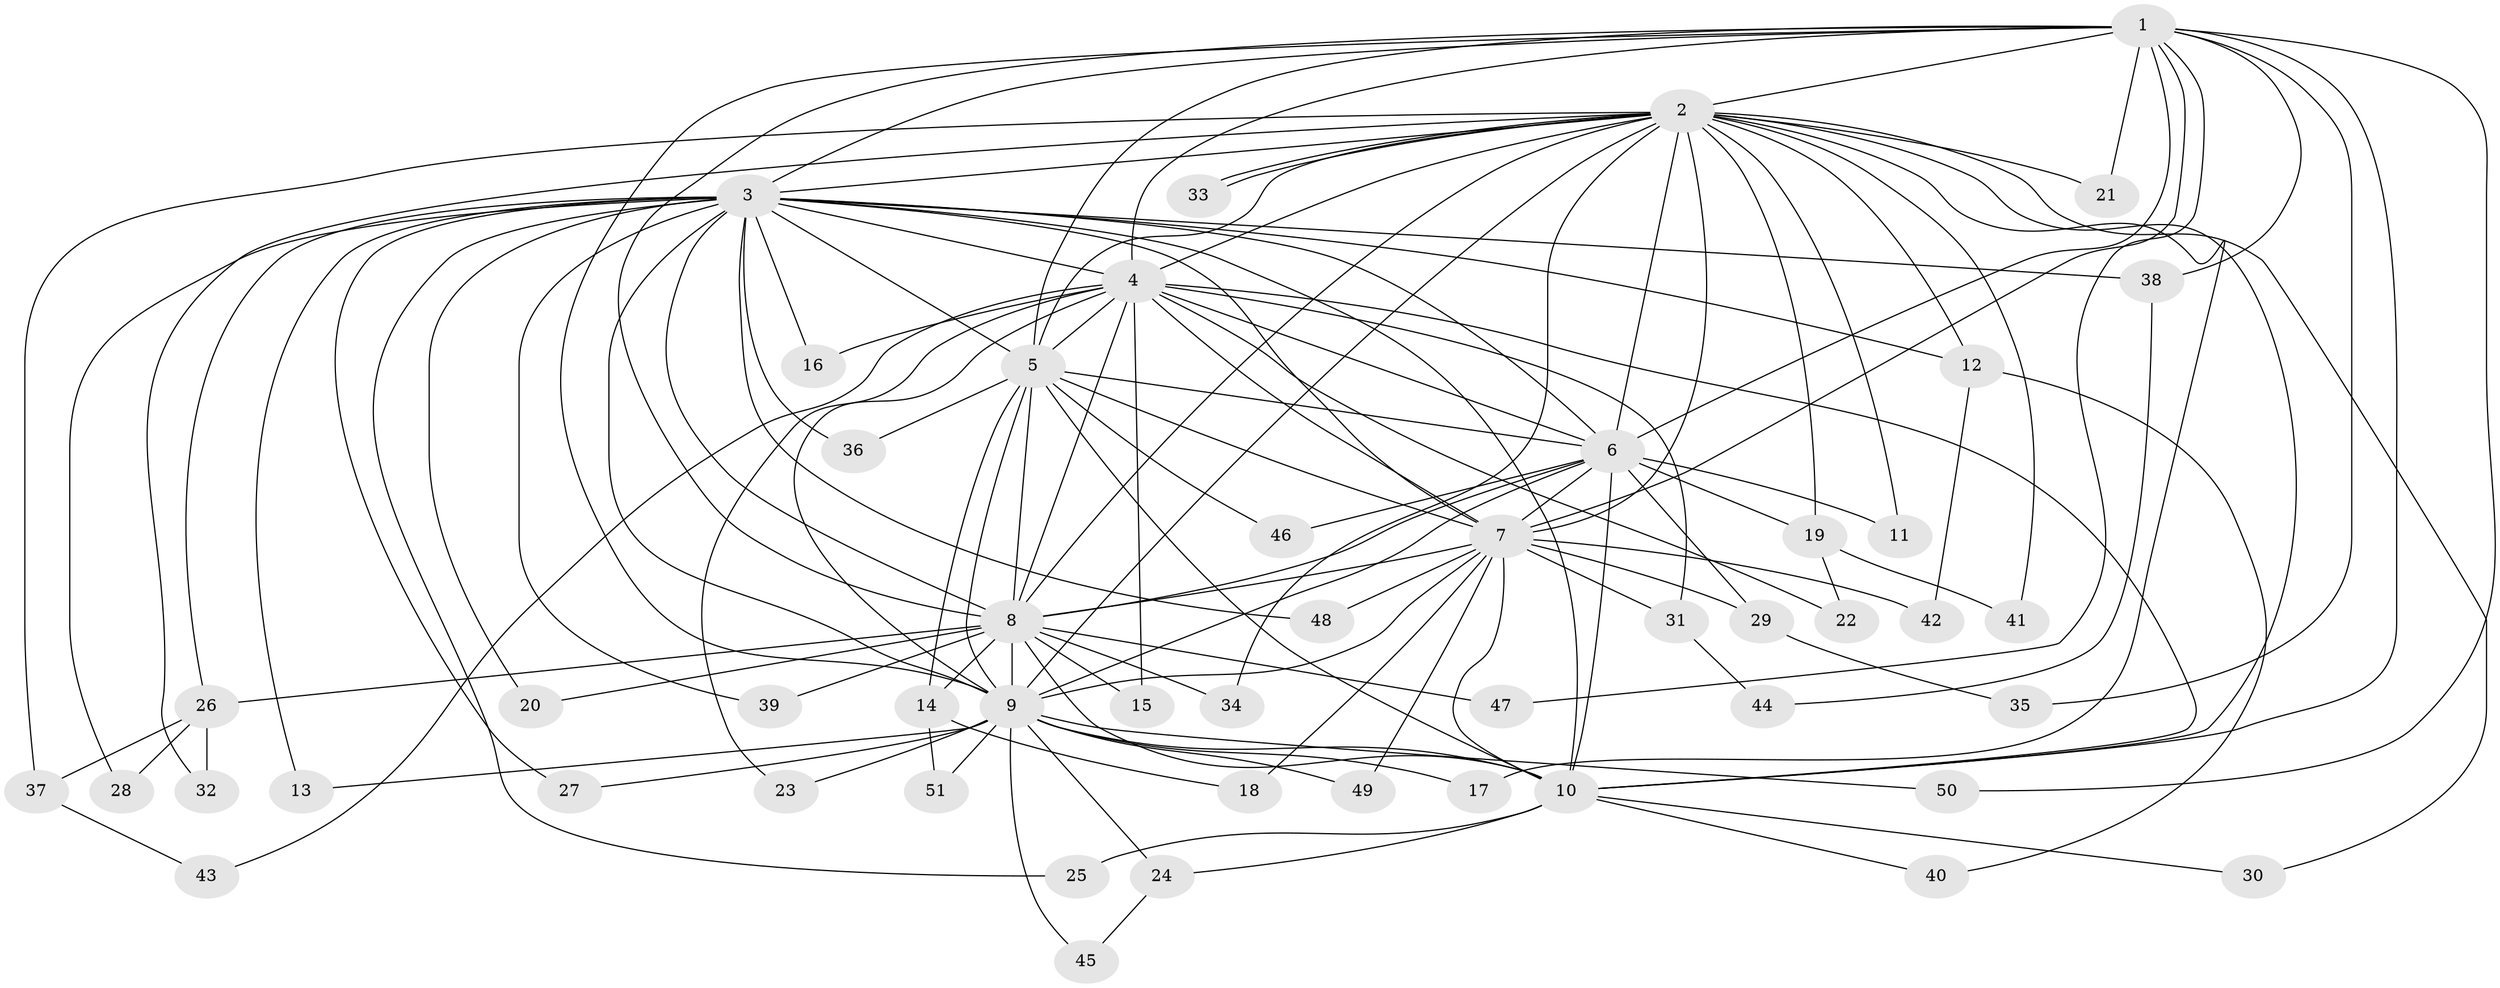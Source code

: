 // Generated by graph-tools (version 1.1) at 2025/49/03/09/25 03:49:37]
// undirected, 51 vertices, 127 edges
graph export_dot {
graph [start="1"]
  node [color=gray90,style=filled];
  1;
  2;
  3;
  4;
  5;
  6;
  7;
  8;
  9;
  10;
  11;
  12;
  13;
  14;
  15;
  16;
  17;
  18;
  19;
  20;
  21;
  22;
  23;
  24;
  25;
  26;
  27;
  28;
  29;
  30;
  31;
  32;
  33;
  34;
  35;
  36;
  37;
  38;
  39;
  40;
  41;
  42;
  43;
  44;
  45;
  46;
  47;
  48;
  49;
  50;
  51;
  1 -- 2;
  1 -- 3;
  1 -- 4;
  1 -- 5;
  1 -- 6;
  1 -- 7;
  1 -- 8;
  1 -- 9;
  1 -- 10;
  1 -- 21;
  1 -- 35;
  1 -- 38;
  1 -- 47;
  1 -- 50;
  2 -- 3;
  2 -- 4;
  2 -- 5;
  2 -- 6;
  2 -- 7;
  2 -- 8;
  2 -- 9;
  2 -- 10;
  2 -- 11;
  2 -- 12;
  2 -- 17;
  2 -- 19;
  2 -- 21;
  2 -- 30;
  2 -- 32;
  2 -- 33;
  2 -- 33;
  2 -- 34;
  2 -- 37;
  2 -- 41;
  3 -- 4;
  3 -- 5;
  3 -- 6;
  3 -- 7;
  3 -- 8;
  3 -- 9;
  3 -- 10;
  3 -- 12;
  3 -- 13;
  3 -- 16;
  3 -- 20;
  3 -- 25;
  3 -- 26;
  3 -- 27;
  3 -- 28;
  3 -- 36;
  3 -- 38;
  3 -- 39;
  3 -- 48;
  4 -- 5;
  4 -- 6;
  4 -- 7;
  4 -- 8;
  4 -- 9;
  4 -- 10;
  4 -- 15;
  4 -- 16;
  4 -- 22;
  4 -- 23;
  4 -- 31;
  4 -- 43;
  5 -- 6;
  5 -- 7;
  5 -- 8;
  5 -- 9;
  5 -- 10;
  5 -- 14;
  5 -- 36;
  5 -- 46;
  6 -- 7;
  6 -- 8;
  6 -- 9;
  6 -- 10;
  6 -- 11;
  6 -- 19;
  6 -- 29;
  6 -- 46;
  7 -- 8;
  7 -- 9;
  7 -- 10;
  7 -- 18;
  7 -- 29;
  7 -- 31;
  7 -- 42;
  7 -- 48;
  7 -- 49;
  8 -- 9;
  8 -- 10;
  8 -- 14;
  8 -- 15;
  8 -- 20;
  8 -- 26;
  8 -- 34;
  8 -- 39;
  8 -- 47;
  9 -- 10;
  9 -- 13;
  9 -- 17;
  9 -- 23;
  9 -- 24;
  9 -- 27;
  9 -- 45;
  9 -- 49;
  9 -- 50;
  9 -- 51;
  10 -- 24;
  10 -- 25;
  10 -- 30;
  10 -- 40;
  12 -- 40;
  12 -- 42;
  14 -- 18;
  14 -- 51;
  19 -- 22;
  19 -- 41;
  24 -- 45;
  26 -- 28;
  26 -- 32;
  26 -- 37;
  29 -- 35;
  31 -- 44;
  37 -- 43;
  38 -- 44;
}
